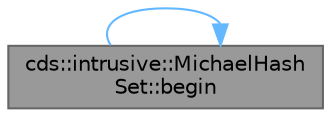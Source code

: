 digraph "cds::intrusive::MichaelHashSet::begin"
{
 // LATEX_PDF_SIZE
  bgcolor="transparent";
  edge [fontname=Helvetica,fontsize=10,labelfontname=Helvetica,labelfontsize=10];
  node [fontname=Helvetica,fontsize=10,shape=box,height=0.2,width=0.4];
  rankdir="LR";
  Node1 [id="Node000001",label="cds::intrusive::MichaelHash\lSet::begin",height=0.2,width=0.4,color="gray40", fillcolor="grey60", style="filled", fontcolor="black",tooltip="Returns a forward iterator addressing the first element in a set"];
  Node1 -> Node1 [id="edge2_Node000001_Node000001",color="steelblue1",style="solid",tooltip=" "];
}
